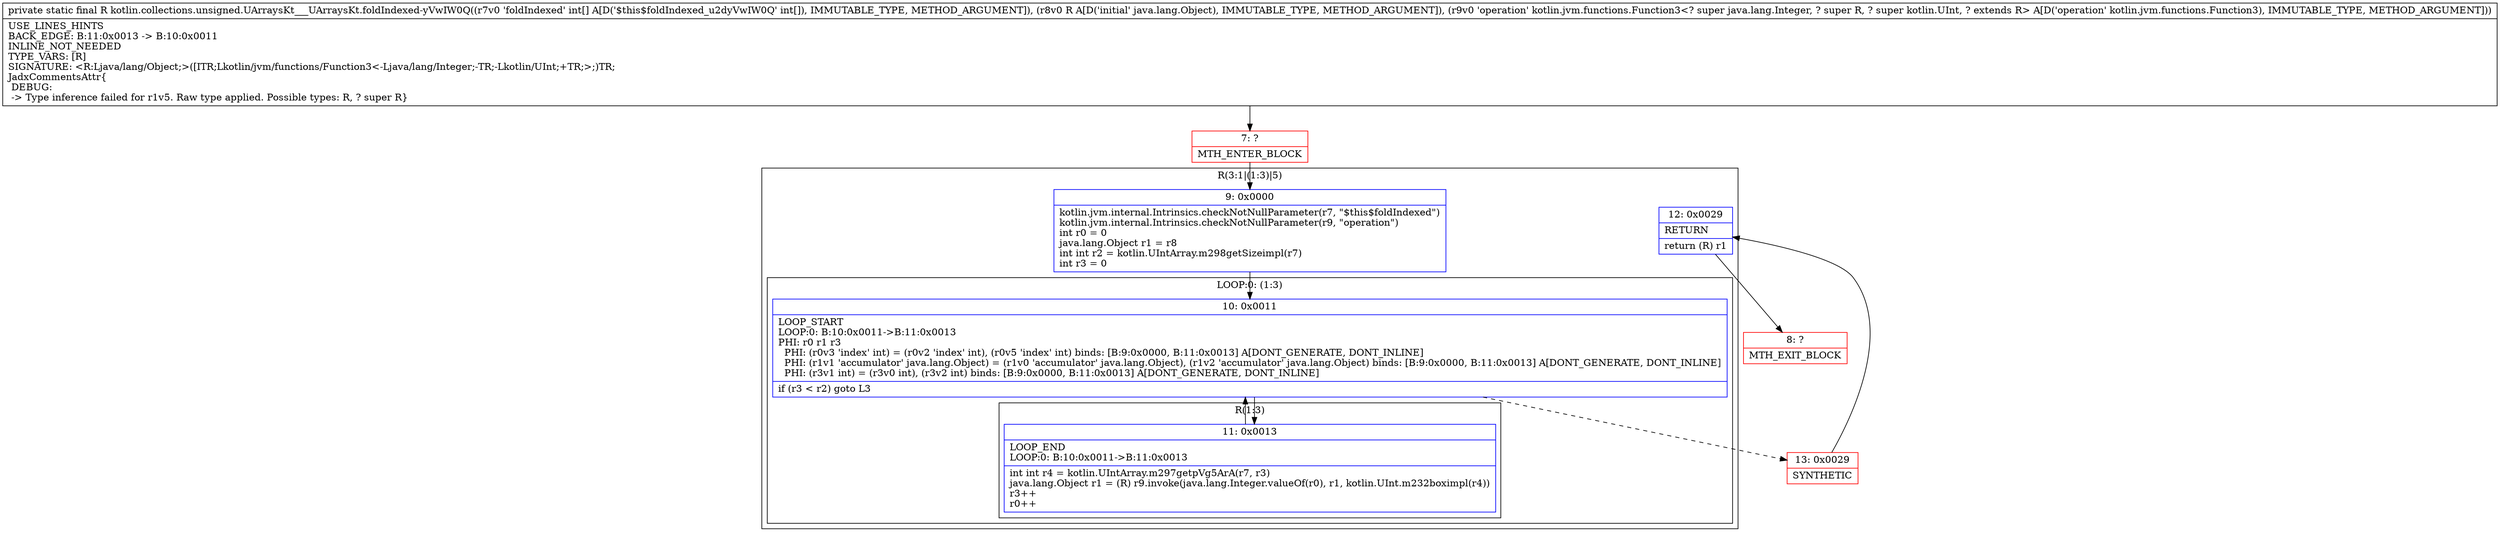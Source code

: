 digraph "CFG forkotlin.collections.unsigned.UArraysKt___UArraysKt.foldIndexed\-yVwIW0Q([ILjava\/lang\/Object;Lkotlin\/jvm\/functions\/Function3;)Ljava\/lang\/Object;" {
subgraph cluster_Region_565692930 {
label = "R(3:1|(1:3)|5)";
node [shape=record,color=blue];
Node_9 [shape=record,label="{9\:\ 0x0000|kotlin.jvm.internal.Intrinsics.checkNotNullParameter(r7, \"$this$foldIndexed\")\lkotlin.jvm.internal.Intrinsics.checkNotNullParameter(r9, \"operation\")\lint r0 = 0\ljava.lang.Object r1 = r8\lint int r2 = kotlin.UIntArray.m298getSizeimpl(r7)\lint r3 = 0\l}"];
subgraph cluster_LoopRegion_1068988898 {
label = "LOOP:0: (1:3)";
node [shape=record,color=blue];
Node_10 [shape=record,label="{10\:\ 0x0011|LOOP_START\lLOOP:0: B:10:0x0011\-\>B:11:0x0013\lPHI: r0 r1 r3 \l  PHI: (r0v3 'index' int) = (r0v2 'index' int), (r0v5 'index' int) binds: [B:9:0x0000, B:11:0x0013] A[DONT_GENERATE, DONT_INLINE]\l  PHI: (r1v1 'accumulator' java.lang.Object) = (r1v0 'accumulator' java.lang.Object), (r1v2 'accumulator' java.lang.Object) binds: [B:9:0x0000, B:11:0x0013] A[DONT_GENERATE, DONT_INLINE]\l  PHI: (r3v1 int) = (r3v0 int), (r3v2 int) binds: [B:9:0x0000, B:11:0x0013] A[DONT_GENERATE, DONT_INLINE]\l|if (r3 \< r2) goto L3\l}"];
subgraph cluster_Region_1915549012 {
label = "R(1:3)";
node [shape=record,color=blue];
Node_11 [shape=record,label="{11\:\ 0x0013|LOOP_END\lLOOP:0: B:10:0x0011\-\>B:11:0x0013\l|int int r4 = kotlin.UIntArray.m297getpVg5ArA(r7, r3)\ljava.lang.Object r1 = (R) r9.invoke(java.lang.Integer.valueOf(r0), r1, kotlin.UInt.m232boximpl(r4))\lr3++\lr0++\l}"];
}
}
Node_12 [shape=record,label="{12\:\ 0x0029|RETURN\l|return (R) r1\l}"];
}
Node_7 [shape=record,color=red,label="{7\:\ ?|MTH_ENTER_BLOCK\l}"];
Node_13 [shape=record,color=red,label="{13\:\ 0x0029|SYNTHETIC\l}"];
Node_8 [shape=record,color=red,label="{8\:\ ?|MTH_EXIT_BLOCK\l}"];
MethodNode[shape=record,label="{private static final R kotlin.collections.unsigned.UArraysKt___UArraysKt.foldIndexed\-yVwIW0Q((r7v0 'foldIndexed' int[] A[D('$this$foldIndexed_u2dyVwIW0Q' int[]), IMMUTABLE_TYPE, METHOD_ARGUMENT]), (r8v0 R A[D('initial' java.lang.Object), IMMUTABLE_TYPE, METHOD_ARGUMENT]), (r9v0 'operation' kotlin.jvm.functions.Function3\<? super java.lang.Integer, ? super R, ? super kotlin.UInt, ? extends R\> A[D('operation' kotlin.jvm.functions.Function3), IMMUTABLE_TYPE, METHOD_ARGUMENT]))  | USE_LINES_HINTS\lBACK_EDGE: B:11:0x0013 \-\> B:10:0x0011\lINLINE_NOT_NEEDED\lTYPE_VARS: [R]\lSIGNATURE: \<R:Ljava\/lang\/Object;\>([ITR;Lkotlin\/jvm\/functions\/Function3\<\-Ljava\/lang\/Integer;\-TR;\-Lkotlin\/UInt;+TR;\>;)TR;\lJadxCommentsAttr\{\l DEBUG: \l \-\> Type inference failed for r1v5. Raw type applied. Possible types: R, ? super R\}\l}"];
MethodNode -> Node_7;Node_9 -> Node_10;
Node_10 -> Node_11;
Node_10 -> Node_13[style=dashed];
Node_11 -> Node_10;
Node_12 -> Node_8;
Node_7 -> Node_9;
Node_13 -> Node_12;
}

